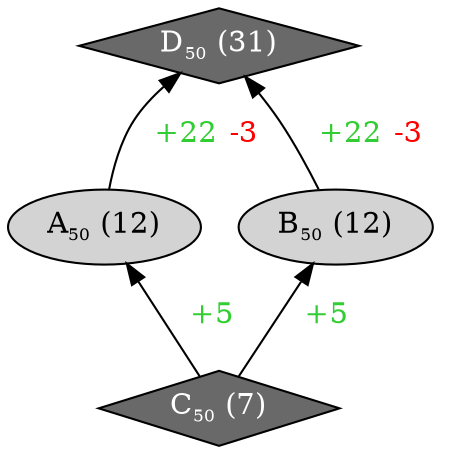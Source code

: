 digraph "CI1.C6_I10__func100__arslt_fcncb__CI1"{
rankdir="BT"
1 [label=<A<sub><font point-size="10">50</font></sub> (12)>, style="filled", fillcolor="lightgray"]
2 [label=<B<sub><font point-size="10">50</font></sub> (12)>, style="filled", fillcolor="lightgray"]
3 [label=<C<sub><font point-size="10">50</font></sub> (7)>, style="filled", shape="diamond", fillcolor="dimgray", fontcolor="white"]
4 [label=<D<sub><font point-size="10">50</font></sub> (31)>, style="filled", shape="diamond", fillcolor="dimgray", fontcolor="white"]
1 -> 4 [label=<  <font color="limegreen">+22</font> <font color="red">-3</font>  >]
2 -> 4 [label=<  <font color="limegreen">+22</font> <font color="red">-3</font>  >]
3 -> 1 [label=<  <font color="limegreen">+5</font>  >]
3 -> 2 [label=<  <font color="limegreen">+5</font>  >]
}
